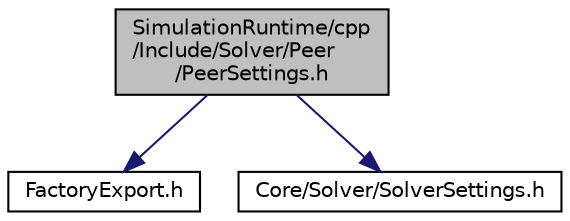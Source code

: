 digraph "SimulationRuntime/cpp/Include/Solver/Peer/PeerSettings.h"
{
  edge [fontname="Helvetica",fontsize="10",labelfontname="Helvetica",labelfontsize="10"];
  node [fontname="Helvetica",fontsize="10",shape=record];
  Node0 [label="SimulationRuntime/cpp\l/Include/Solver/Peer\l/PeerSettings.h",height=0.2,width=0.4,color="black", fillcolor="grey75", style="filled", fontcolor="black"];
  Node0 -> Node1 [color="midnightblue",fontsize="10",style="solid",fontname="Helvetica"];
  Node1 [label="FactoryExport.h",height=0.2,width=0.4,color="black", fillcolor="white", style="filled",URL="$df/d22/_solver_2_peer_2_factory_export_8h.html"];
  Node0 -> Node2 [color="midnightblue",fontsize="10",style="solid",fontname="Helvetica"];
  Node2 [label="Core/Solver/SolverSettings.h",height=0.2,width=0.4,color="black", fillcolor="white", style="filled",URL="$d9/dc7/_solver_settings_8h.html"];
}
